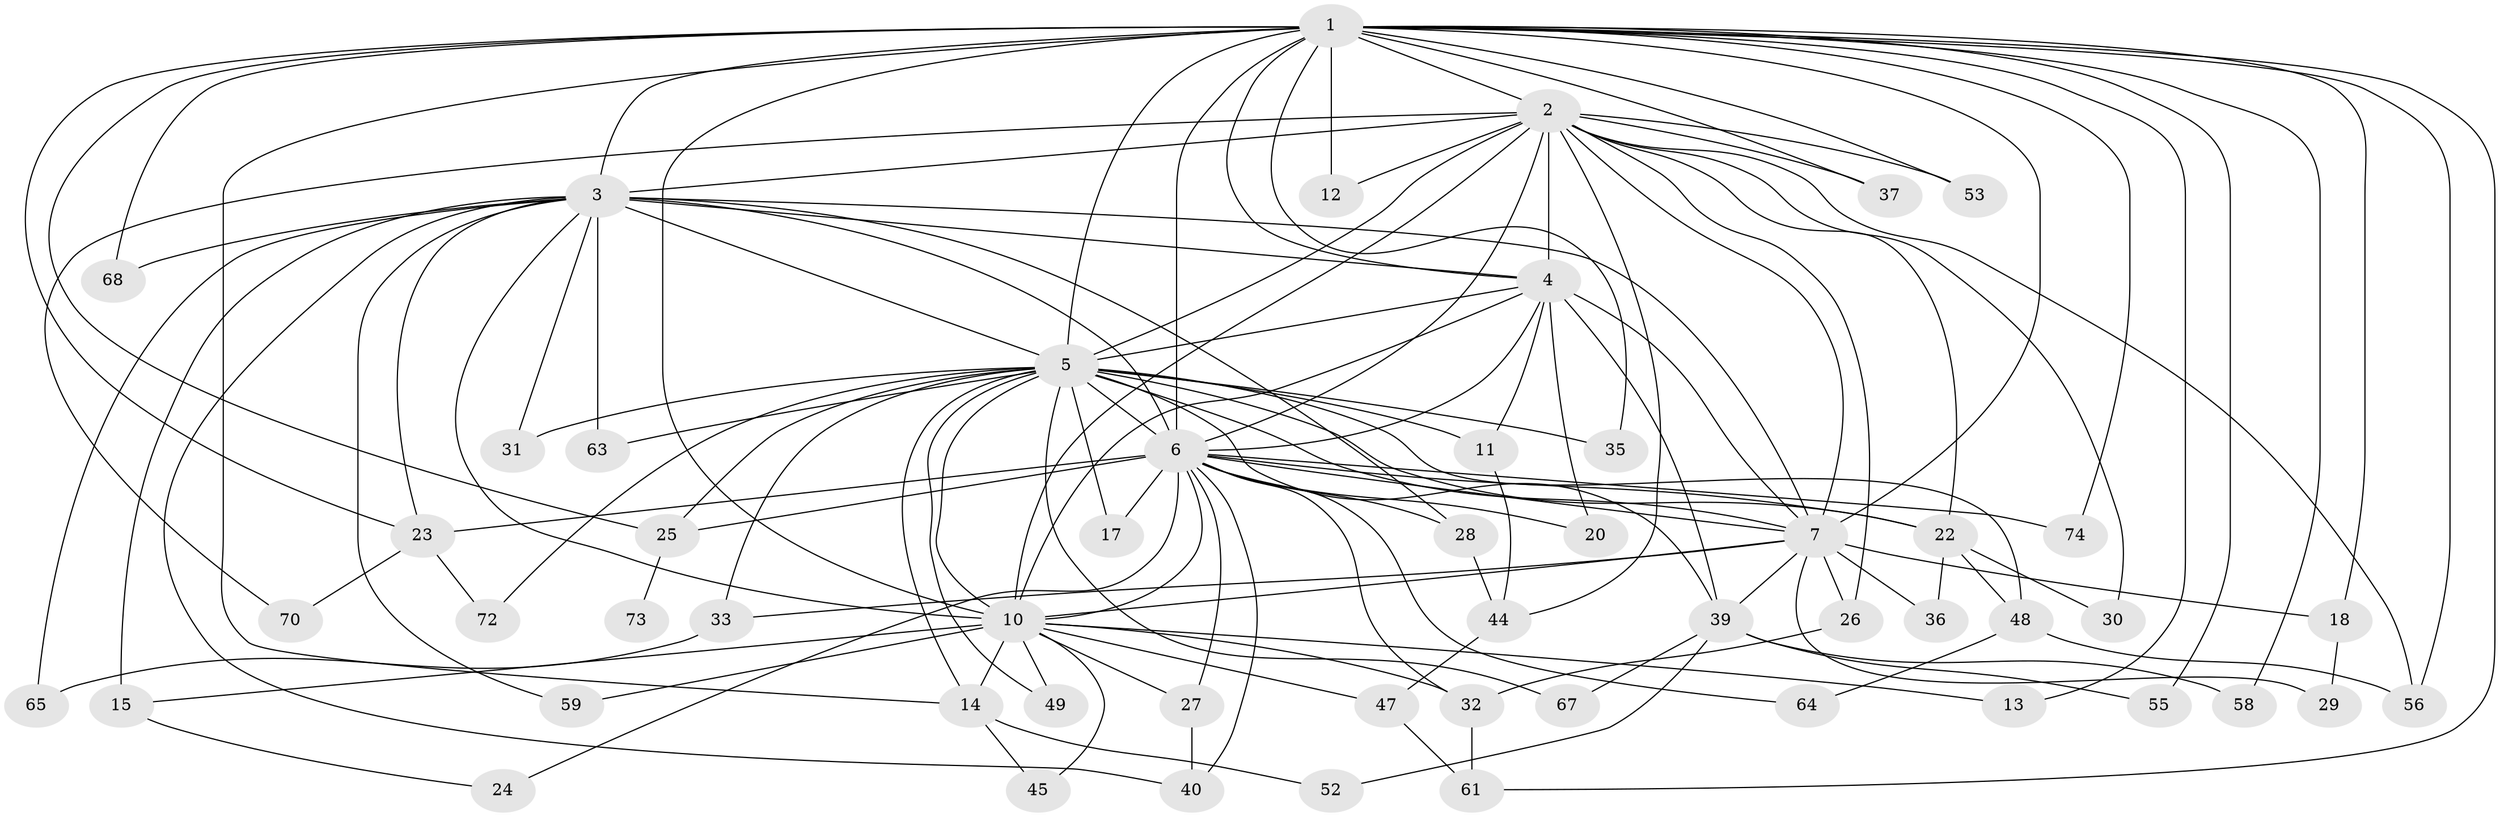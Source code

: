 // Generated by graph-tools (version 1.1) at 2025/23/03/03/25 07:23:43]
// undirected, 54 vertices, 129 edges
graph export_dot {
graph [start="1"]
  node [color=gray90,style=filled];
  1 [super="+8"];
  2 [super="+21"];
  3 [super="+38"];
  4;
  5 [super="+19"];
  6 [super="+16"];
  7 [super="+9"];
  10 [super="+34"];
  11 [super="+60"];
  12;
  13;
  14 [super="+75"];
  15;
  17;
  18;
  20;
  22 [super="+51"];
  23 [super="+46"];
  24;
  25 [super="+54"];
  26;
  27;
  28;
  29;
  30;
  31;
  32 [super="+57"];
  33 [super="+43"];
  35;
  36;
  37 [super="+42"];
  39 [super="+41"];
  40 [super="+50"];
  44;
  45;
  47 [super="+69"];
  48 [super="+62"];
  49;
  52;
  53;
  55 [super="+66"];
  56;
  58;
  59;
  61 [super="+71"];
  63;
  64;
  65;
  67;
  68;
  70;
  72;
  73;
  74;
  1 -- 2 [weight=2];
  1 -- 3 [weight=3];
  1 -- 4 [weight=2];
  1 -- 5 [weight=2];
  1 -- 6 [weight=2];
  1 -- 7 [weight=4];
  1 -- 10 [weight=2];
  1 -- 14;
  1 -- 23;
  1 -- 25;
  1 -- 35;
  1 -- 37;
  1 -- 53;
  1 -- 55 [weight=2];
  1 -- 61;
  1 -- 74;
  1 -- 68;
  1 -- 12;
  1 -- 13;
  1 -- 18;
  1 -- 56;
  1 -- 58;
  2 -- 3;
  2 -- 4;
  2 -- 5;
  2 -- 6 [weight=2];
  2 -- 7 [weight=2];
  2 -- 10 [weight=2];
  2 -- 12;
  2 -- 22;
  2 -- 26;
  2 -- 30;
  2 -- 37 [weight=2];
  2 -- 44;
  2 -- 53;
  2 -- 70;
  2 -- 56;
  3 -- 4;
  3 -- 5 [weight=2];
  3 -- 6;
  3 -- 7 [weight=2];
  3 -- 10;
  3 -- 15;
  3 -- 23;
  3 -- 28;
  3 -- 31;
  3 -- 40;
  3 -- 59;
  3 -- 63;
  3 -- 65;
  3 -- 68;
  4 -- 5;
  4 -- 6;
  4 -- 7 [weight=2];
  4 -- 10;
  4 -- 11;
  4 -- 20;
  4 -- 39;
  5 -- 6;
  5 -- 7 [weight=2];
  5 -- 10;
  5 -- 11;
  5 -- 14;
  5 -- 17;
  5 -- 22;
  5 -- 31;
  5 -- 33;
  5 -- 35;
  5 -- 39;
  5 -- 49;
  5 -- 67;
  5 -- 72;
  5 -- 25;
  5 -- 48;
  5 -- 63;
  6 -- 7 [weight=2];
  6 -- 10 [weight=2];
  6 -- 17;
  6 -- 20;
  6 -- 24;
  6 -- 25;
  6 -- 27;
  6 -- 28;
  6 -- 40;
  6 -- 32;
  6 -- 64;
  6 -- 74;
  6 -- 22;
  6 -- 23;
  7 -- 10 [weight=2];
  7 -- 26;
  7 -- 33;
  7 -- 36;
  7 -- 18;
  7 -- 29;
  7 -- 39;
  10 -- 13;
  10 -- 15;
  10 -- 27;
  10 -- 32;
  10 -- 45;
  10 -- 49;
  10 -- 59;
  10 -- 47;
  10 -- 14;
  11 -- 44;
  14 -- 45;
  14 -- 52;
  15 -- 24;
  18 -- 29;
  22 -- 30;
  22 -- 36;
  22 -- 48;
  23 -- 70;
  23 -- 72;
  25 -- 73 [weight=2];
  26 -- 32;
  27 -- 40;
  28 -- 44;
  32 -- 61;
  33 -- 65;
  39 -- 52;
  39 -- 67;
  39 -- 58;
  39 -- 55;
  44 -- 47;
  47 -- 61;
  48 -- 64;
  48 -- 56;
}
